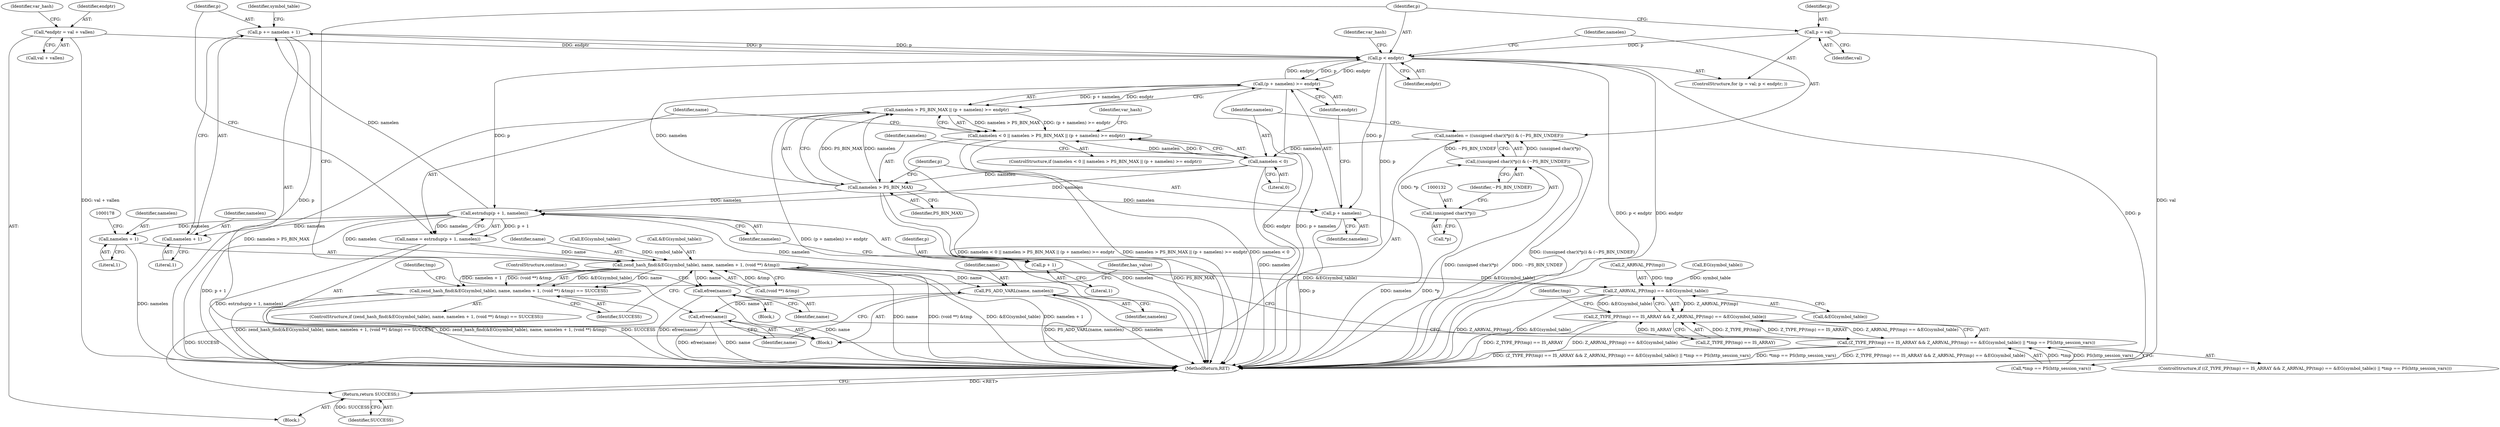 digraph "0_php_3798eb6fd5dddb211b01d41495072fd9858d4e32_0@pointer" {
"1000162" [label="(Call,p += namelen + 1)"];
"1000157" [label="(Call,estrndup(p + 1, namelen))"];
"1000123" [label="(Call,p < endptr)"];
"1000120" [label="(Call,p = val)"];
"1000162" [label="(Call,p += namelen + 1)"];
"1000145" [label="(Call,(p + namelen) >= endptr)"];
"1000142" [label="(Call,namelen > PS_BIN_MAX)"];
"1000138" [label="(Call,namelen < 0)"];
"1000128" [label="(Call,namelen = ((unsigned char)(*p)) & (~PS_BIN_UNDEF))"];
"1000130" [label="(Call,((unsigned char)(*p)) & (~PS_BIN_UNDEF))"];
"1000131" [label="(Call,(unsigned char)(*p))"];
"1000108" [label="(Call,*endptr = val + vallen)"];
"1000141" [label="(Call,namelen > PS_BIN_MAX || (p + namelen) >= endptr)"];
"1000137" [label="(Call,namelen < 0 || namelen > PS_BIN_MAX || (p + namelen) >= endptr)"];
"1000146" [label="(Call,p + namelen)"];
"1000155" [label="(Call,name = estrndup(p + 1, namelen))"];
"1000169" [label="(Call,zend_hash_find(&EG(symbol_table), name, namelen + 1, (void **) &tmp))"];
"1000168" [label="(Call,zend_hash_find(&EG(symbol_table), name, namelen + 1, (void **) &tmp) == SUCCESS)"];
"1000229" [label="(Return,return SUCCESS;)"];
"1000190" [label="(Call,Z_ARRVAL_PP(tmp) == &EG(symbol_table))"];
"1000185" [label="(Call,Z_TYPE_PP(tmp) == IS_ARRAY && Z_ARRVAL_PP(tmp) == &EG(symbol_table))"];
"1000184" [label="(Call,(Z_TYPE_PP(tmp) == IS_ARRAY && Z_ARRVAL_PP(tmp) == &EG(symbol_table)) || *tmp == PS(http_session_vars))"];
"1000202" [label="(Call,efree(name))"];
"1000222" [label="(Call,PS_ADD_VARL(name, namelen))"];
"1000225" [label="(Call,efree(name))"];
"1000164" [label="(Call,namelen + 1)"];
"1000174" [label="(Call,namelen + 1)"];
"1000158" [label="(Call,p + 1)"];
"1000142" [label="(Call,namelen > PS_BIN_MAX)"];
"1000148" [label="(Identifier,namelen)"];
"1000185" [label="(Call,Z_TYPE_PP(tmp) == IS_ARRAY && Z_ARRVAL_PP(tmp) == &EG(symbol_table))"];
"1000110" [label="(Call,val + vallen)"];
"1000155" [label="(Call,name = estrndup(p + 1, namelen))"];
"1000169" [label="(Call,zend_hash_find(&EG(symbol_table), name, namelen + 1, (void **) &tmp))"];
"1000108" [label="(Call,*endptr = val + vallen)"];
"1000152" [label="(Identifier,var_hash)"];
"1000161" [label="(Identifier,namelen)"];
"1000186" [label="(Call,Z_TYPE_PP(tmp) == IS_ARRAY)"];
"1000177" [label="(Call,(void **) &tmp)"];
"1000131" [label="(Call,(unsigned char)(*p))"];
"1000204" [label="(ControlStructure,continue;)"];
"1000191" [label="(Call,Z_ARRVAL_PP(tmp))"];
"1000124" [label="(Identifier,p)"];
"1000147" [label="(Identifier,p)"];
"1000167" [label="(ControlStructure,if (zend_hash_find(&EG(symbol_table), name, namelen + 1, (void **) &tmp) == SUCCESS))"];
"1000157" [label="(Call,estrndup(p + 1, namelen))"];
"1000172" [label="(Identifier,symbol_table)"];
"1000190" [label="(Call,Z_ARRVAL_PP(tmp) == &EG(symbol_table))"];
"1000193" [label="(Call,&EG(symbol_table))"];
"1000176" [label="(Literal,1)"];
"1000203" [label="(Identifier,name)"];
"1000139" [label="(Identifier,namelen)"];
"1000120" [label="(Call,p = val)"];
"1000171" [label="(Call,EG(symbol_table))"];
"1000225" [label="(Call,efree(name))"];
"1000162" [label="(Call,p += namelen + 1)"];
"1000104" [label="(Block,)"];
"1000160" [label="(Literal,1)"];
"1000164" [label="(Call,namelen + 1)"];
"1000222" [label="(Call,PS_ADD_VARL(name, namelen))"];
"1000165" [label="(Identifier,namelen)"];
"1000146" [label="(Call,p + namelen)"];
"1000121" [label="(Identifier,p)"];
"1000194" [label="(Call,EG(symbol_table))"];
"1000130" [label="(Call,((unsigned char)(*p)) & (~PS_BIN_UNDEF))"];
"1000129" [label="(Identifier,namelen)"];
"1000188" [label="(Identifier,tmp)"];
"1000168" [label="(Call,zend_hash_find(&EG(symbol_table), name, namelen + 1, (void **) &tmp) == SUCCESS)"];
"1000128" [label="(Call,namelen = ((unsigned char)(*p)) & (~PS_BIN_UNDEF))"];
"1000119" [label="(ControlStructure,for (p = val; p < endptr; ))"];
"1000122" [label="(Identifier,val)"];
"1000226" [label="(Identifier,name)"];
"1000170" [label="(Call,&EG(symbol_table))"];
"1000206" [label="(Identifier,has_value)"];
"1000159" [label="(Identifier,p)"];
"1000140" [label="(Literal,0)"];
"1000145" [label="(Call,(p + namelen) >= endptr)"];
"1000181" [label="(Identifier,SUCCESS)"];
"1000125" [label="(Identifier,endptr)"];
"1000137" [label="(Call,namelen < 0 || namelen > PS_BIN_MAX || (p + namelen) >= endptr)"];
"1000173" [label="(Identifier,name)"];
"1000118" [label="(Identifier,var_hash)"];
"1000231" [label="(MethodReturn,RET)"];
"1000198" [label="(Identifier,tmp)"];
"1000230" [label="(Identifier,SUCCESS)"];
"1000158" [label="(Call,p + 1)"];
"1000126" [label="(Block,)"];
"1000135" [label="(Identifier,~PS_BIN_UNDEF)"];
"1000201" [label="(Block,)"];
"1000228" [label="(Identifier,var_hash)"];
"1000138" [label="(Call,namelen < 0)"];
"1000175" [label="(Identifier,namelen)"];
"1000163" [label="(Identifier,p)"];
"1000149" [label="(Identifier,endptr)"];
"1000109" [label="(Identifier,endptr)"];
"1000229" [label="(Return,return SUCCESS;)"];
"1000196" [label="(Call,*tmp == PS(http_session_vars))"];
"1000224" [label="(Identifier,namelen)"];
"1000174" [label="(Call,namelen + 1)"];
"1000166" [label="(Literal,1)"];
"1000202" [label="(Call,efree(name))"];
"1000144" [label="(Identifier,PS_BIN_MAX)"];
"1000143" [label="(Identifier,namelen)"];
"1000141" [label="(Call,namelen > PS_BIN_MAX || (p + namelen) >= endptr)"];
"1000156" [label="(Identifier,name)"];
"1000123" [label="(Call,p < endptr)"];
"1000133" [label="(Call,*p)"];
"1000184" [label="(Call,(Z_TYPE_PP(tmp) == IS_ARRAY && Z_ARRVAL_PP(tmp) == &EG(symbol_table)) || *tmp == PS(http_session_vars))"];
"1000223" [label="(Identifier,name)"];
"1000136" [label="(ControlStructure,if (namelen < 0 || namelen > PS_BIN_MAX || (p + namelen) >= endptr))"];
"1000183" [label="(ControlStructure,if ((Z_TYPE_PP(tmp) == IS_ARRAY && Z_ARRVAL_PP(tmp) == &EG(symbol_table)) || *tmp == PS(http_session_vars)))"];
"1000162" -> "1000126"  [label="AST: "];
"1000162" -> "1000164"  [label="CFG: "];
"1000163" -> "1000162"  [label="AST: "];
"1000164" -> "1000162"  [label="AST: "];
"1000172" -> "1000162"  [label="CFG: "];
"1000162" -> "1000231"  [label="DDG: p"];
"1000162" -> "1000123"  [label="DDG: p"];
"1000157" -> "1000162"  [label="DDG: namelen"];
"1000123" -> "1000162"  [label="DDG: p"];
"1000157" -> "1000155"  [label="AST: "];
"1000157" -> "1000161"  [label="CFG: "];
"1000158" -> "1000157"  [label="AST: "];
"1000161" -> "1000157"  [label="AST: "];
"1000155" -> "1000157"  [label="CFG: "];
"1000157" -> "1000231"  [label="DDG: p + 1"];
"1000157" -> "1000155"  [label="DDG: p + 1"];
"1000157" -> "1000155"  [label="DDG: namelen"];
"1000123" -> "1000157"  [label="DDG: p"];
"1000138" -> "1000157"  [label="DDG: namelen"];
"1000142" -> "1000157"  [label="DDG: namelen"];
"1000157" -> "1000164"  [label="DDG: namelen"];
"1000157" -> "1000169"  [label="DDG: namelen"];
"1000157" -> "1000174"  [label="DDG: namelen"];
"1000157" -> "1000222"  [label="DDG: namelen"];
"1000123" -> "1000119"  [label="AST: "];
"1000123" -> "1000125"  [label="CFG: "];
"1000124" -> "1000123"  [label="AST: "];
"1000125" -> "1000123"  [label="AST: "];
"1000129" -> "1000123"  [label="CFG: "];
"1000228" -> "1000123"  [label="CFG: "];
"1000123" -> "1000231"  [label="DDG: endptr"];
"1000123" -> "1000231"  [label="DDG: p < endptr"];
"1000123" -> "1000231"  [label="DDG: p"];
"1000120" -> "1000123"  [label="DDG: p"];
"1000145" -> "1000123"  [label="DDG: endptr"];
"1000108" -> "1000123"  [label="DDG: endptr"];
"1000123" -> "1000145"  [label="DDG: p"];
"1000123" -> "1000145"  [label="DDG: endptr"];
"1000123" -> "1000146"  [label="DDG: p"];
"1000123" -> "1000158"  [label="DDG: p"];
"1000120" -> "1000119"  [label="AST: "];
"1000120" -> "1000122"  [label="CFG: "];
"1000121" -> "1000120"  [label="AST: "];
"1000122" -> "1000120"  [label="AST: "];
"1000124" -> "1000120"  [label="CFG: "];
"1000120" -> "1000231"  [label="DDG: val"];
"1000145" -> "1000141"  [label="AST: "];
"1000145" -> "1000149"  [label="CFG: "];
"1000146" -> "1000145"  [label="AST: "];
"1000149" -> "1000145"  [label="AST: "];
"1000141" -> "1000145"  [label="CFG: "];
"1000145" -> "1000231"  [label="DDG: endptr"];
"1000145" -> "1000231"  [label="DDG: p + namelen"];
"1000145" -> "1000141"  [label="DDG: p + namelen"];
"1000145" -> "1000141"  [label="DDG: endptr"];
"1000142" -> "1000145"  [label="DDG: namelen"];
"1000142" -> "1000141"  [label="AST: "];
"1000142" -> "1000144"  [label="CFG: "];
"1000143" -> "1000142"  [label="AST: "];
"1000144" -> "1000142"  [label="AST: "];
"1000147" -> "1000142"  [label="CFG: "];
"1000141" -> "1000142"  [label="CFG: "];
"1000142" -> "1000231"  [label="DDG: PS_BIN_MAX"];
"1000142" -> "1000231"  [label="DDG: namelen"];
"1000142" -> "1000141"  [label="DDG: namelen"];
"1000142" -> "1000141"  [label="DDG: PS_BIN_MAX"];
"1000138" -> "1000142"  [label="DDG: namelen"];
"1000142" -> "1000146"  [label="DDG: namelen"];
"1000138" -> "1000137"  [label="AST: "];
"1000138" -> "1000140"  [label="CFG: "];
"1000139" -> "1000138"  [label="AST: "];
"1000140" -> "1000138"  [label="AST: "];
"1000143" -> "1000138"  [label="CFG: "];
"1000137" -> "1000138"  [label="CFG: "];
"1000138" -> "1000231"  [label="DDG: namelen"];
"1000138" -> "1000137"  [label="DDG: namelen"];
"1000138" -> "1000137"  [label="DDG: 0"];
"1000128" -> "1000138"  [label="DDG: namelen"];
"1000128" -> "1000126"  [label="AST: "];
"1000128" -> "1000130"  [label="CFG: "];
"1000129" -> "1000128"  [label="AST: "];
"1000130" -> "1000128"  [label="AST: "];
"1000139" -> "1000128"  [label="CFG: "];
"1000128" -> "1000231"  [label="DDG: ((unsigned char)(*p)) & (~PS_BIN_UNDEF)"];
"1000130" -> "1000128"  [label="DDG: (unsigned char)(*p)"];
"1000130" -> "1000128"  [label="DDG: ~PS_BIN_UNDEF"];
"1000130" -> "1000135"  [label="CFG: "];
"1000131" -> "1000130"  [label="AST: "];
"1000135" -> "1000130"  [label="AST: "];
"1000130" -> "1000231"  [label="DDG: ~PS_BIN_UNDEF"];
"1000130" -> "1000231"  [label="DDG: (unsigned char)(*p)"];
"1000131" -> "1000130"  [label="DDG: *p"];
"1000131" -> "1000133"  [label="CFG: "];
"1000132" -> "1000131"  [label="AST: "];
"1000133" -> "1000131"  [label="AST: "];
"1000135" -> "1000131"  [label="CFG: "];
"1000131" -> "1000231"  [label="DDG: *p"];
"1000108" -> "1000104"  [label="AST: "];
"1000108" -> "1000110"  [label="CFG: "];
"1000109" -> "1000108"  [label="AST: "];
"1000110" -> "1000108"  [label="AST: "];
"1000118" -> "1000108"  [label="CFG: "];
"1000108" -> "1000231"  [label="DDG: val + vallen"];
"1000141" -> "1000137"  [label="AST: "];
"1000137" -> "1000141"  [label="CFG: "];
"1000141" -> "1000231"  [label="DDG: namelen > PS_BIN_MAX"];
"1000141" -> "1000231"  [label="DDG: (p + namelen) >= endptr"];
"1000141" -> "1000137"  [label="DDG: namelen > PS_BIN_MAX"];
"1000141" -> "1000137"  [label="DDG: (p + namelen) >= endptr"];
"1000137" -> "1000136"  [label="AST: "];
"1000152" -> "1000137"  [label="CFG: "];
"1000156" -> "1000137"  [label="CFG: "];
"1000137" -> "1000231"  [label="DDG: namelen > PS_BIN_MAX || (p + namelen) >= endptr"];
"1000137" -> "1000231"  [label="DDG: namelen < 0"];
"1000137" -> "1000231"  [label="DDG: namelen < 0 || namelen > PS_BIN_MAX || (p + namelen) >= endptr"];
"1000146" -> "1000148"  [label="CFG: "];
"1000147" -> "1000146"  [label="AST: "];
"1000148" -> "1000146"  [label="AST: "];
"1000149" -> "1000146"  [label="CFG: "];
"1000146" -> "1000231"  [label="DDG: namelen"];
"1000146" -> "1000231"  [label="DDG: p"];
"1000155" -> "1000126"  [label="AST: "];
"1000156" -> "1000155"  [label="AST: "];
"1000163" -> "1000155"  [label="CFG: "];
"1000155" -> "1000231"  [label="DDG: estrndup(p + 1, namelen)"];
"1000155" -> "1000169"  [label="DDG: name"];
"1000169" -> "1000168"  [label="AST: "];
"1000169" -> "1000177"  [label="CFG: "];
"1000170" -> "1000169"  [label="AST: "];
"1000173" -> "1000169"  [label="AST: "];
"1000174" -> "1000169"  [label="AST: "];
"1000177" -> "1000169"  [label="AST: "];
"1000181" -> "1000169"  [label="CFG: "];
"1000169" -> "1000231"  [label="DDG: name"];
"1000169" -> "1000231"  [label="DDG: (void **) &tmp"];
"1000169" -> "1000231"  [label="DDG: &EG(symbol_table)"];
"1000169" -> "1000231"  [label="DDG: namelen + 1"];
"1000169" -> "1000168"  [label="DDG: &EG(symbol_table)"];
"1000169" -> "1000168"  [label="DDG: name"];
"1000169" -> "1000168"  [label="DDG: namelen + 1"];
"1000169" -> "1000168"  [label="DDG: (void **) &tmp"];
"1000190" -> "1000169"  [label="DDG: &EG(symbol_table)"];
"1000171" -> "1000169"  [label="DDG: symbol_table"];
"1000177" -> "1000169"  [label="DDG: &tmp"];
"1000169" -> "1000190"  [label="DDG: &EG(symbol_table)"];
"1000169" -> "1000202"  [label="DDG: name"];
"1000169" -> "1000222"  [label="DDG: name"];
"1000168" -> "1000167"  [label="AST: "];
"1000168" -> "1000181"  [label="CFG: "];
"1000181" -> "1000168"  [label="AST: "];
"1000188" -> "1000168"  [label="CFG: "];
"1000206" -> "1000168"  [label="CFG: "];
"1000168" -> "1000231"  [label="DDG: SUCCESS"];
"1000168" -> "1000231"  [label="DDG: zend_hash_find(&EG(symbol_table), name, namelen + 1, (void **) &tmp) == SUCCESS"];
"1000168" -> "1000231"  [label="DDG: zend_hash_find(&EG(symbol_table), name, namelen + 1, (void **) &tmp)"];
"1000168" -> "1000229"  [label="DDG: SUCCESS"];
"1000229" -> "1000104"  [label="AST: "];
"1000229" -> "1000230"  [label="CFG: "];
"1000230" -> "1000229"  [label="AST: "];
"1000231" -> "1000229"  [label="CFG: "];
"1000229" -> "1000231"  [label="DDG: <RET>"];
"1000230" -> "1000229"  [label="DDG: SUCCESS"];
"1000190" -> "1000185"  [label="AST: "];
"1000190" -> "1000193"  [label="CFG: "];
"1000191" -> "1000190"  [label="AST: "];
"1000193" -> "1000190"  [label="AST: "];
"1000185" -> "1000190"  [label="CFG: "];
"1000190" -> "1000231"  [label="DDG: Z_ARRVAL_PP(tmp)"];
"1000190" -> "1000231"  [label="DDG: &EG(symbol_table)"];
"1000190" -> "1000185"  [label="DDG: Z_ARRVAL_PP(tmp)"];
"1000190" -> "1000185"  [label="DDG: &EG(symbol_table)"];
"1000191" -> "1000190"  [label="DDG: tmp"];
"1000194" -> "1000190"  [label="DDG: symbol_table"];
"1000185" -> "1000184"  [label="AST: "];
"1000185" -> "1000186"  [label="CFG: "];
"1000186" -> "1000185"  [label="AST: "];
"1000198" -> "1000185"  [label="CFG: "];
"1000184" -> "1000185"  [label="CFG: "];
"1000185" -> "1000231"  [label="DDG: Z_TYPE_PP(tmp) == IS_ARRAY"];
"1000185" -> "1000231"  [label="DDG: Z_ARRVAL_PP(tmp) == &EG(symbol_table)"];
"1000185" -> "1000184"  [label="DDG: Z_TYPE_PP(tmp) == IS_ARRAY"];
"1000185" -> "1000184"  [label="DDG: Z_ARRVAL_PP(tmp) == &EG(symbol_table)"];
"1000186" -> "1000185"  [label="DDG: Z_TYPE_PP(tmp)"];
"1000186" -> "1000185"  [label="DDG: IS_ARRAY"];
"1000184" -> "1000183"  [label="AST: "];
"1000184" -> "1000196"  [label="CFG: "];
"1000196" -> "1000184"  [label="AST: "];
"1000203" -> "1000184"  [label="CFG: "];
"1000206" -> "1000184"  [label="CFG: "];
"1000184" -> "1000231"  [label="DDG: Z_TYPE_PP(tmp) == IS_ARRAY && Z_ARRVAL_PP(tmp) == &EG(symbol_table)"];
"1000184" -> "1000231"  [label="DDG: (Z_TYPE_PP(tmp) == IS_ARRAY && Z_ARRVAL_PP(tmp) == &EG(symbol_table)) || *tmp == PS(http_session_vars)"];
"1000184" -> "1000231"  [label="DDG: *tmp == PS(http_session_vars)"];
"1000196" -> "1000184"  [label="DDG: *tmp"];
"1000196" -> "1000184"  [label="DDG: PS(http_session_vars)"];
"1000202" -> "1000201"  [label="AST: "];
"1000202" -> "1000203"  [label="CFG: "];
"1000203" -> "1000202"  [label="AST: "];
"1000204" -> "1000202"  [label="CFG: "];
"1000202" -> "1000231"  [label="DDG: name"];
"1000202" -> "1000231"  [label="DDG: efree(name)"];
"1000222" -> "1000126"  [label="AST: "];
"1000222" -> "1000224"  [label="CFG: "];
"1000223" -> "1000222"  [label="AST: "];
"1000224" -> "1000222"  [label="AST: "];
"1000226" -> "1000222"  [label="CFG: "];
"1000222" -> "1000231"  [label="DDG: PS_ADD_VARL(name, namelen)"];
"1000222" -> "1000231"  [label="DDG: namelen"];
"1000222" -> "1000225"  [label="DDG: name"];
"1000225" -> "1000126"  [label="AST: "];
"1000225" -> "1000226"  [label="CFG: "];
"1000226" -> "1000225"  [label="AST: "];
"1000124" -> "1000225"  [label="CFG: "];
"1000225" -> "1000231"  [label="DDG: efree(name)"];
"1000225" -> "1000231"  [label="DDG: name"];
"1000164" -> "1000166"  [label="CFG: "];
"1000165" -> "1000164"  [label="AST: "];
"1000166" -> "1000164"  [label="AST: "];
"1000174" -> "1000176"  [label="CFG: "];
"1000175" -> "1000174"  [label="AST: "];
"1000176" -> "1000174"  [label="AST: "];
"1000178" -> "1000174"  [label="CFG: "];
"1000174" -> "1000231"  [label="DDG: namelen"];
"1000158" -> "1000160"  [label="CFG: "];
"1000159" -> "1000158"  [label="AST: "];
"1000160" -> "1000158"  [label="AST: "];
"1000161" -> "1000158"  [label="CFG: "];
}
